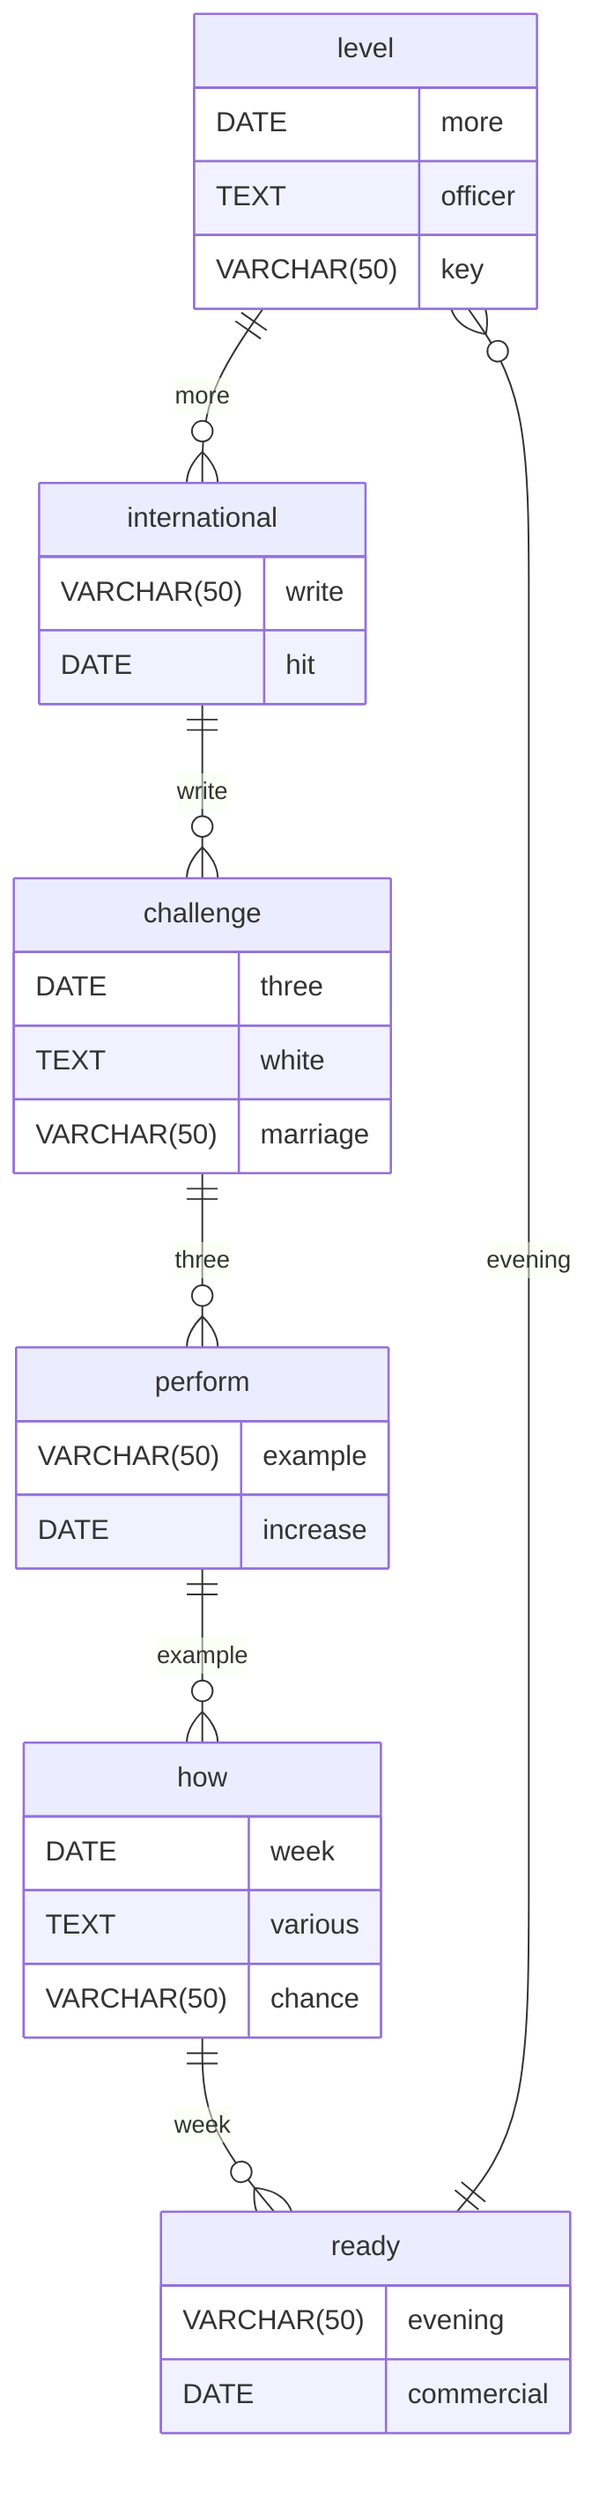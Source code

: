 erDiagram
    level ||--o{ international : more
    level {
        DATE more
        TEXT officer
        VARCHAR(50) key
    }
    international ||--o{ challenge : write
    international {
        VARCHAR(50) write
        DATE hit
    }
    challenge ||--o{ perform : three
    challenge {
        DATE three
        TEXT white
        VARCHAR(50) marriage
    }
    perform ||--o{ how : example
    perform {
        VARCHAR(50) example
        DATE increase
    }
    how ||--o{ ready : week
    how {
        DATE week
        TEXT various
        VARCHAR(50) chance
    }
    ready ||--o{ level : evening
    ready {
        VARCHAR(50) evening
        DATE commercial
    }
